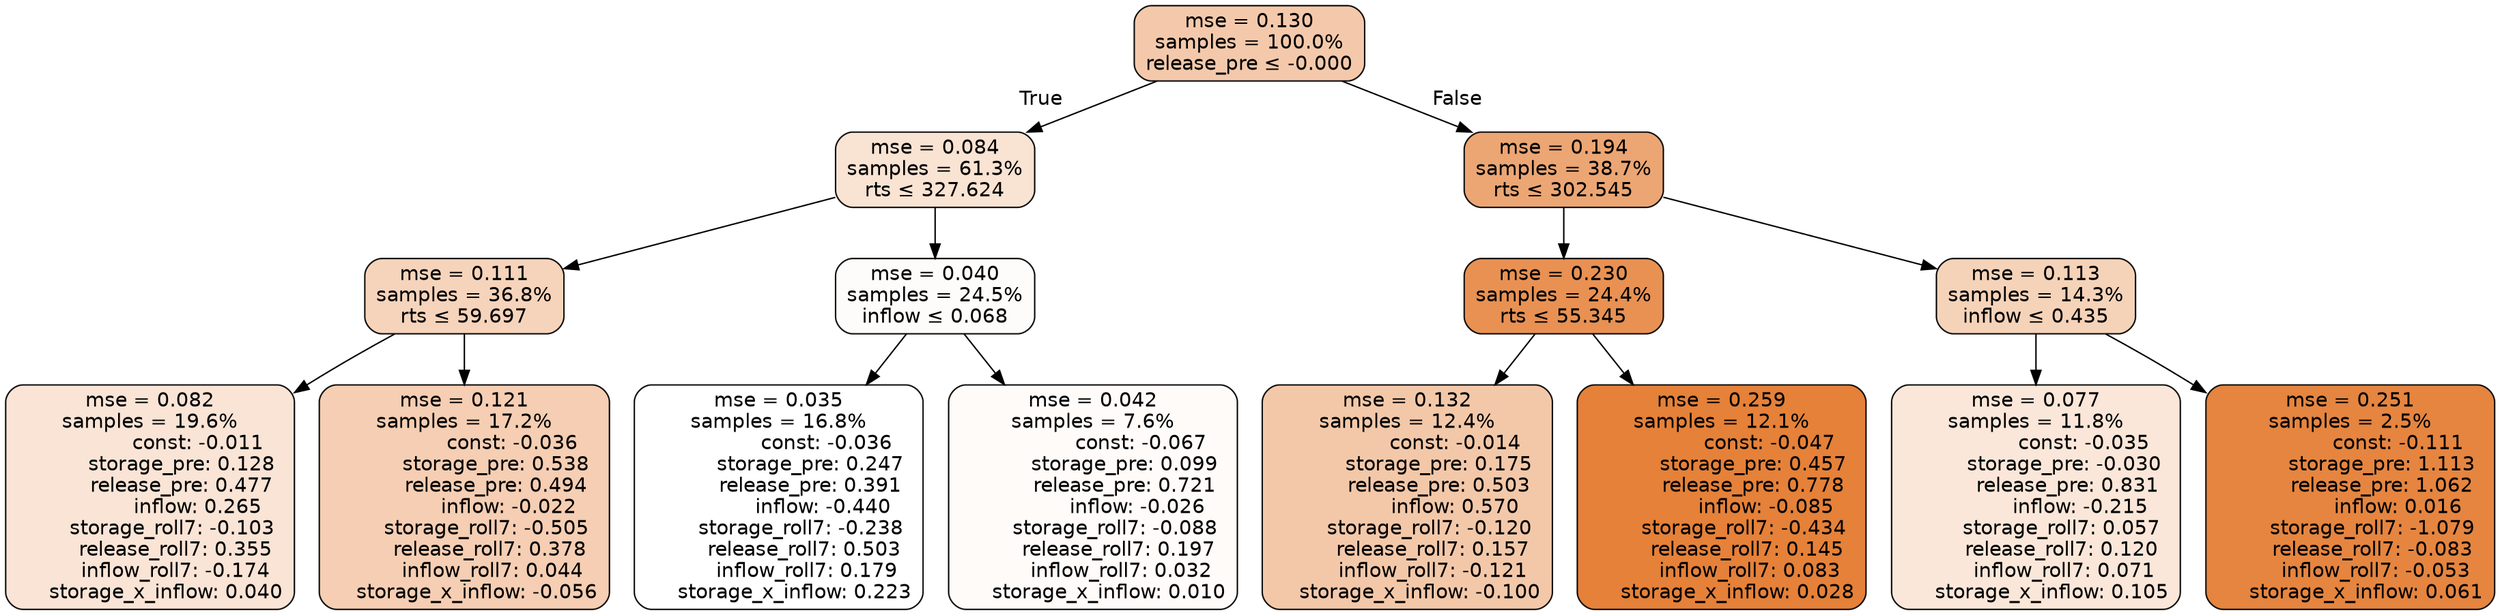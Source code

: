 digraph tree {
bgcolor="transparent"
node [shape=rectangle, style="filled, rounded", color="black", fontname=helvetica] ;
edge [fontname=helvetica] ;
	"0" [label="mse = 0.130
samples = 100.0%
release_pre &le; -0.000", fillcolor="#f4c9ab"]
	"1" [label="mse = 0.084
samples = 61.3%
rts &le; 327.624", fillcolor="#f9e3d3"]
	"2" [label="mse = 0.111
samples = 36.8%
rts &le; 59.697", fillcolor="#f6d4bb"]
	"3" [label="mse = 0.082
samples = 19.6%
               const: -0.011
          storage_pre: 0.128
          release_pre: 0.477
               inflow: 0.265
       storage_roll7: -0.103
        release_roll7: 0.355
        inflow_roll7: -0.174
     storage_x_inflow: 0.040", fillcolor="#f9e4d6"]
	"4" [label="mse = 0.121
samples = 17.2%
               const: -0.036
          storage_pre: 0.538
          release_pre: 0.494
              inflow: -0.022
       storage_roll7: -0.505
        release_roll7: 0.378
         inflow_roll7: 0.044
    storage_x_inflow: -0.056", fillcolor="#f5ceb3"]
	"5" [label="mse = 0.040
samples = 24.5%
inflow &le; 0.068", fillcolor="#fefcfb"]
	"6" [label="mse = 0.035
samples = 16.8%
               const: -0.036
          storage_pre: 0.247
          release_pre: 0.391
              inflow: -0.440
       storage_roll7: -0.238
        release_roll7: 0.503
         inflow_roll7: 0.179
     storage_x_inflow: 0.223", fillcolor="#ffffff"]
	"7" [label="mse = 0.042
samples = 7.6%
               const: -0.067
          storage_pre: 0.099
          release_pre: 0.721
              inflow: -0.026
       storage_roll7: -0.088
        release_roll7: 0.197
         inflow_roll7: 0.032
     storage_x_inflow: 0.010", fillcolor="#fefbf9"]
	"8" [label="mse = 0.194
samples = 38.7%
rts &le; 302.545", fillcolor="#eca673"]
	"9" [label="mse = 0.230
samples = 24.4%
rts &le; 55.345", fillcolor="#e89153"]
	"10" [label="mse = 0.132
samples = 12.4%
               const: -0.014
          storage_pre: 0.175
          release_pre: 0.503
               inflow: 0.570
       storage_roll7: -0.120
        release_roll7: 0.157
        inflow_roll7: -0.121
    storage_x_inflow: -0.100", fillcolor="#f3c8a9"]
	"11" [label="mse = 0.259
samples = 12.1%
               const: -0.047
          storage_pre: 0.457
          release_pre: 0.778
              inflow: -0.085
       storage_roll7: -0.434
        release_roll7: 0.145
         inflow_roll7: 0.083
     storage_x_inflow: 0.028", fillcolor="#e58139"]
	"12" [label="mse = 0.113
samples = 14.3%
inflow &le; 0.435", fillcolor="#f5d3b9"]
	"13" [label="mse = 0.077
samples = 11.8%
               const: -0.035
         storage_pre: -0.030
          release_pre: 0.831
              inflow: -0.215
        storage_roll7: 0.057
        release_roll7: 0.120
         inflow_roll7: 0.071
     storage_x_inflow: 0.105", fillcolor="#fae7d9"]
	"14" [label="mse = 0.251
samples = 2.5%
               const: -0.111
          storage_pre: 1.113
          release_pre: 1.062
               inflow: 0.016
       storage_roll7: -1.079
       release_roll7: -0.083
        inflow_roll7: -0.053
     storage_x_inflow: 0.061", fillcolor="#e58540"]

	"0" -> "1" [labeldistance=2.5, labelangle=45, headlabel="True"]
	"1" -> "2"
	"2" -> "3"
	"2" -> "4"
	"1" -> "5"
	"5" -> "6"
	"5" -> "7"
	"0" -> "8" [labeldistance=2.5, labelangle=-45, headlabel="False"]
	"8" -> "9"
	"9" -> "10"
	"9" -> "11"
	"8" -> "12"
	"12" -> "13"
	"12" -> "14"
}